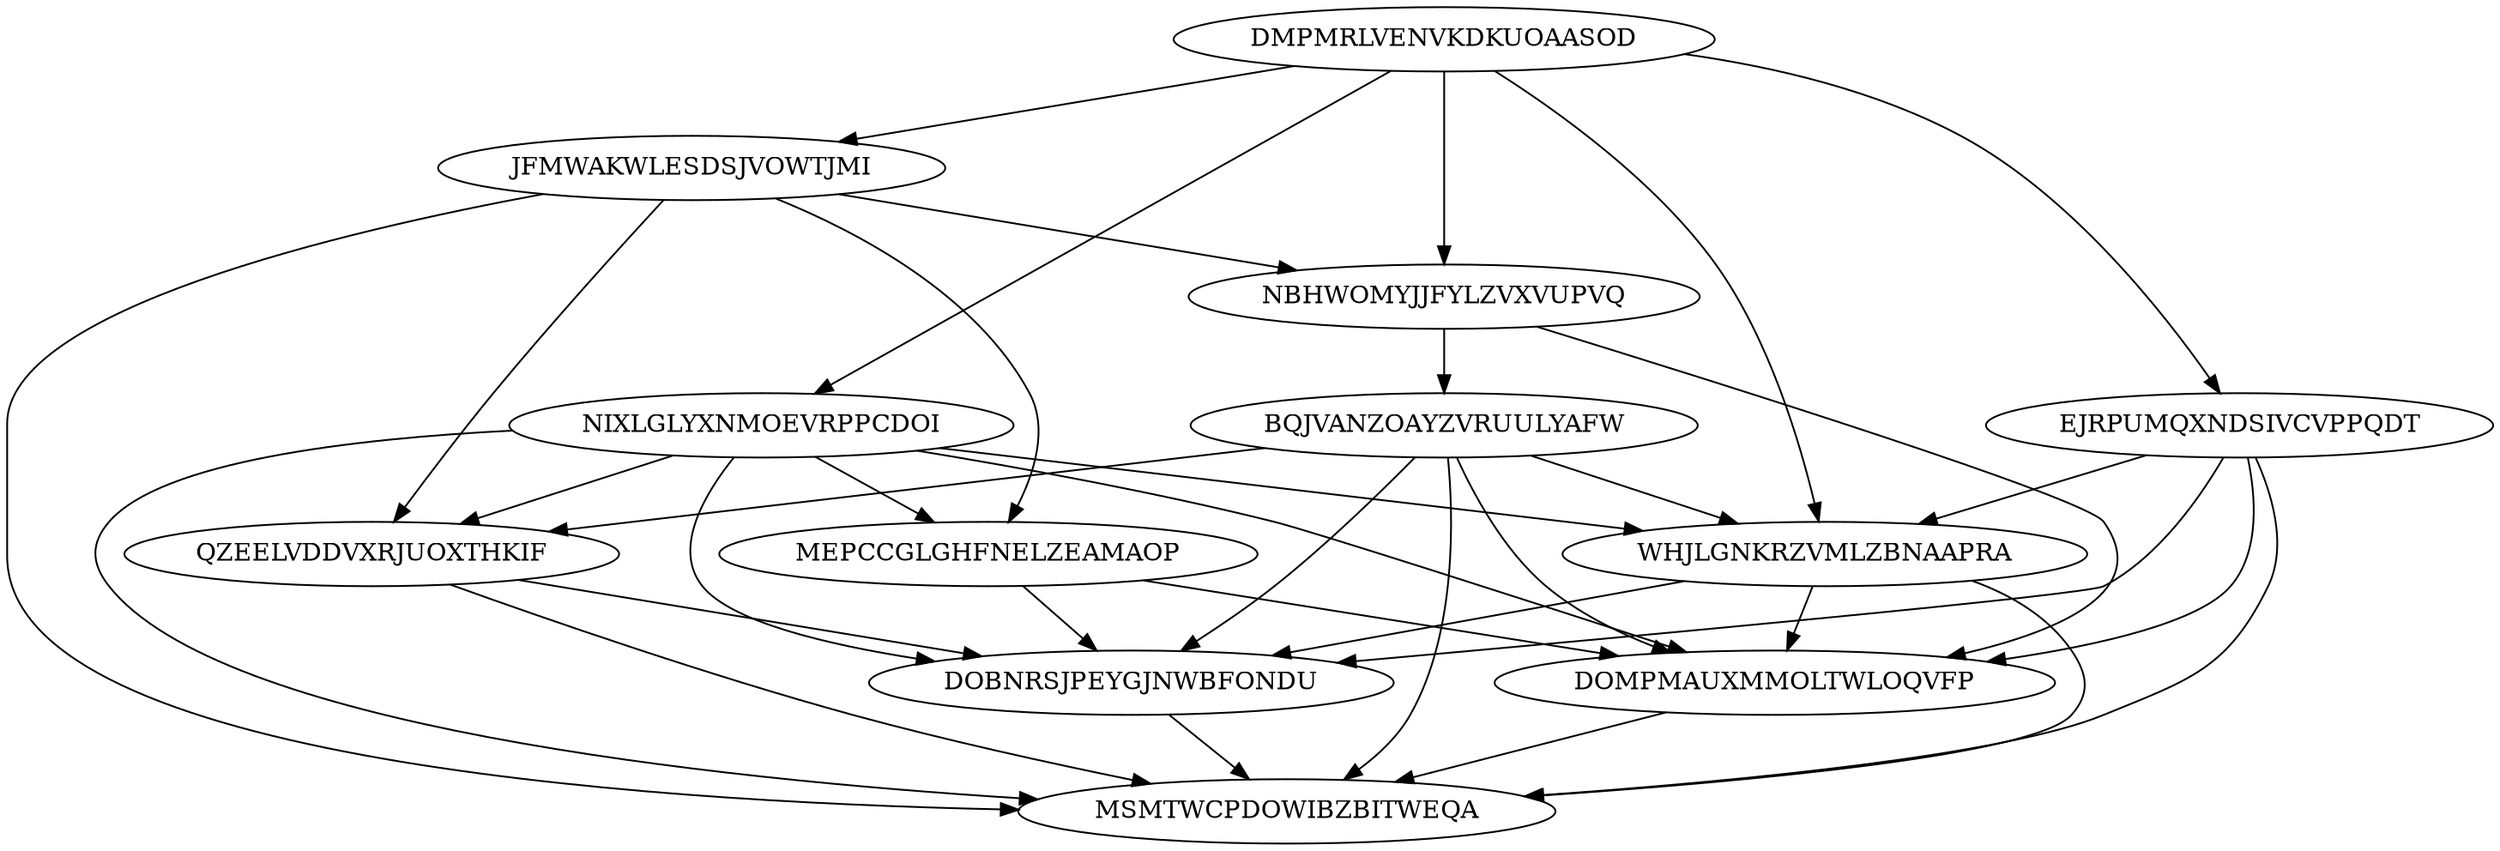 digraph "N12M35" {
	DMPMRLVENVKDKUOAASOD			[Weight=14, Start=0, Processor=1];
	NIXLGLYXNMOEVRPPCDOI			[Weight=15, Start=33, Processor=3];
	JFMWAKWLESDSJVOWTJMI			[Weight=19, Start=14, Processor=1];
	EJRPUMQXNDSIVCVPPQDT			[Weight=19, Start=30, Processor=2];
	NBHWOMYJJFYLZVXVUPVQ			[Weight=16, Start=33, Processor=1];
	BQJVANZOAYZVRUULYAFW			[Weight=12, Start=49, Processor=1];
	WHJLGNKRZVMLZBNAAPRA			[Weight=14, Start=69, Processor=1];
	MEPCCGLGHFNELZEAMAOP			[Weight=16, Start=50, Processor=3];
	QZEELVDDVXRJUOXTHKIF			[Weight=11, Start=79, Processor=2];
	DOBNRSJPEYGJNWBFONDU			[Weight=17, Start=96, Processor=2];
	DOMPMAUXMMOLTWLOQVFP			[Weight=11, Start=83, Processor=1];
	MSMTWCPDOWIBZBITWEQA			[Weight=14, Start=113, Processor=2];
	DOBNRSJPEYGJNWBFONDU -> MSMTWCPDOWIBZBITWEQA		[Weight=14];
	BQJVANZOAYZVRUULYAFW -> MSMTWCPDOWIBZBITWEQA		[Weight=10];
	JFMWAKWLESDSJVOWTJMI -> NBHWOMYJJFYLZVXVUPVQ		[Weight=14];
	NIXLGLYXNMOEVRPPCDOI -> WHJLGNKRZVMLZBNAAPRA		[Weight=13];
	NIXLGLYXNMOEVRPPCDOI -> MSMTWCPDOWIBZBITWEQA		[Weight=10];
	NBHWOMYJJFYLZVXVUPVQ -> BQJVANZOAYZVRUULYAFW		[Weight=11];
	BQJVANZOAYZVRUULYAFW -> DOBNRSJPEYGJNWBFONDU		[Weight=16];
	DMPMRLVENVKDKUOAASOD -> WHJLGNKRZVMLZBNAAPRA		[Weight=15];
	JFMWAKWLESDSJVOWTJMI -> MEPCCGLGHFNELZEAMAOP		[Weight=17];
	NBHWOMYJJFYLZVXVUPVQ -> DOMPMAUXMMOLTWLOQVFP		[Weight=19];
	QZEELVDDVXRJUOXTHKIF -> MSMTWCPDOWIBZBITWEQA		[Weight=18];
	MEPCCGLGHFNELZEAMAOP -> DOMPMAUXMMOLTWLOQVFP		[Weight=15];
	BQJVANZOAYZVRUULYAFW -> DOMPMAUXMMOLTWLOQVFP		[Weight=12];
	EJRPUMQXNDSIVCVPPQDT -> WHJLGNKRZVMLZBNAAPRA		[Weight=20];
	QZEELVDDVXRJUOXTHKIF -> DOBNRSJPEYGJNWBFONDU		[Weight=19];
	DMPMRLVENVKDKUOAASOD -> NBHWOMYJJFYLZVXVUPVQ		[Weight=18];
	BQJVANZOAYZVRUULYAFW -> WHJLGNKRZVMLZBNAAPRA		[Weight=19];
	WHJLGNKRZVMLZBNAAPRA -> DOBNRSJPEYGJNWBFONDU		[Weight=13];
	WHJLGNKRZVMLZBNAAPRA -> MSMTWCPDOWIBZBITWEQA		[Weight=16];
	MEPCCGLGHFNELZEAMAOP -> DOBNRSJPEYGJNWBFONDU		[Weight=12];
	DMPMRLVENVKDKUOAASOD -> JFMWAKWLESDSJVOWTJMI		[Weight=17];
	NIXLGLYXNMOEVRPPCDOI -> DOMPMAUXMMOLTWLOQVFP		[Weight=14];
	JFMWAKWLESDSJVOWTJMI -> QZEELVDDVXRJUOXTHKIF		[Weight=10];
	DMPMRLVENVKDKUOAASOD -> EJRPUMQXNDSIVCVPPQDT		[Weight=16];
	NIXLGLYXNMOEVRPPCDOI -> DOBNRSJPEYGJNWBFONDU		[Weight=12];
	WHJLGNKRZVMLZBNAAPRA -> DOMPMAUXMMOLTWLOQVFP		[Weight=10];
	EJRPUMQXNDSIVCVPPQDT -> MSMTWCPDOWIBZBITWEQA		[Weight=15];
	EJRPUMQXNDSIVCVPPQDT -> DOBNRSJPEYGJNWBFONDU		[Weight=16];
	NIXLGLYXNMOEVRPPCDOI -> QZEELVDDVXRJUOXTHKIF		[Weight=12];
	JFMWAKWLESDSJVOWTJMI -> MSMTWCPDOWIBZBITWEQA		[Weight=16];
	NIXLGLYXNMOEVRPPCDOI -> MEPCCGLGHFNELZEAMAOP		[Weight=16];
	BQJVANZOAYZVRUULYAFW -> QZEELVDDVXRJUOXTHKIF		[Weight=18];
	DOMPMAUXMMOLTWLOQVFP -> MSMTWCPDOWIBZBITWEQA		[Weight=10];
	DMPMRLVENVKDKUOAASOD -> NIXLGLYXNMOEVRPPCDOI		[Weight=19];
	EJRPUMQXNDSIVCVPPQDT -> DOMPMAUXMMOLTWLOQVFP		[Weight=20];
}
